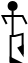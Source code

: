 <?xml version="1.0" encoding="UTF-8"?>
<dia:diagram xmlns:dia="http://www.lysator.liu.se/~alla/dia/">
  <dia:layer name="Segundo Plano" visible="true" active="true">
    <dia:object type="Standard - PolyLine" version="0" id="O0">
      <dia:attribute name="obj_pos">
        <dia:point val="-0.1,0"/>
      </dia:attribute>
      <dia:attribute name="obj_bb">
        <dia:rectangle val="-0.15,-1.464;0.55,0.05"/>
      </dia:attribute>
      <dia:attribute name="poly_points">
        <dia:point val="-0.1,0"/>
        <dia:point val="-0.1,-1.3"/>
        <dia:point val="0.1,-1.3"/>
        <dia:point val="0.5,-1.4"/>
        <dia:point val="0.5,-0.4"/>
      </dia:attribute>
      <dia:connections>
        <dia:connection handle="0" to="O1" connection="0"/>
      </dia:connections>
    </dia:object>
    <dia:object type="Standard - Polygon" version="0" id="O1">
      <dia:attribute name="obj_pos">
        <dia:point val="-0.1,0"/>
      </dia:attribute>
      <dia:attribute name="obj_bb">
        <dia:rectangle val="-0.15,-0.281;0.512,0.05"/>
      </dia:attribute>
      <dia:attribute name="poly_points">
        <dia:point val="-0.1,0"/>
        <dia:point val="0.3,0"/>
        <dia:point val="-0.1,-0.2"/>
      </dia:attribute>
      <dia:attribute name="line_width">
        <dia:real val="0.1"/>
      </dia:attribute>
      <dia:attribute name="inner_color">
        <dia:color val="#000000"/>
      </dia:attribute>
      <dia:attribute name="show_background">
        <dia:boolean val="true"/>
      </dia:attribute>
    </dia:object>
    <dia:object type="Standard - Polygon" version="0" id="O2">
      <dia:attribute name="obj_pos">
        <dia:point val="0.3,-0.7"/>
      </dia:attribute>
      <dia:attribute name="obj_bb">
        <dia:rectangle val="0.227,-0.881;0.55,-0.235"/>
      </dia:attribute>
      <dia:attribute name="poly_points">
        <dia:point val="0.3,-0.7"/>
        <dia:point val="0.5,-0.4"/>
        <dia:point val="0.5,-0.8"/>
      </dia:attribute>
      <dia:attribute name="line_width">
        <dia:real val="0.1"/>
      </dia:attribute>
      <dia:attribute name="inner_color">
        <dia:color val="#000000"/>
      </dia:attribute>
      <dia:attribute name="show_background">
        <dia:boolean val="true"/>
      </dia:attribute>
    </dia:object>
    <dia:object type="Standard - Line" version="0" id="O3">
      <dia:attribute name="obj_pos">
        <dia:point val="-9.936e-09,-2.55"/>
      </dia:attribute>
      <dia:attribute name="obj_bb">
        <dia:rectangle val="-0.05,-2.6;0.05,-1.25"/>
      </dia:attribute>
      <dia:attribute name="conn_endpoints">
        <dia:point val="-9.936e-09,-2.55"/>
        <dia:point val="0,-1.3"/>
      </dia:attribute>
      <dia:attribute name="numcp">
        <dia:int val="1"/>
      </dia:attribute>
      <dia:connections>
        <dia:connection handle="0" to="O4" connection="8"/>
      </dia:connections>
    </dia:object>
    <dia:object type="Standard - Ellipse" version="0" id="O4">
      <dia:attribute name="obj_pos">
        <dia:point val="-0.2,-3"/>
      </dia:attribute>
      <dia:attribute name="obj_bb">
        <dia:rectangle val="-0.25,-3.05;0.25,-2.55"/>
      </dia:attribute>
      <dia:attribute name="elem_corner">
        <dia:point val="-0.2,-3"/>
      </dia:attribute>
      <dia:attribute name="elem_width">
        <dia:real val="0.4"/>
      </dia:attribute>
      <dia:attribute name="elem_height">
        <dia:real val="0.4"/>
      </dia:attribute>
      <dia:attribute name="border_width">
        <dia:real val="0.1"/>
      </dia:attribute>
      <dia:attribute name="inner_color">
        <dia:color val="#000000"/>
      </dia:attribute>
      <dia:attribute name="aspect">
        <dia:enum val="2"/>
      </dia:attribute>
    </dia:object>
    <dia:object type="Standard - PolyLine" version="0" id="O5">
      <dia:attribute name="obj_pos">
        <dia:point val="-0.3,-1.9"/>
      </dia:attribute>
      <dia:attribute name="obj_bb">
        <dia:rectangle val="-0.581,-2.35;0.767,-1.833"/>
      </dia:attribute>
      <dia:attribute name="poly_points">
        <dia:point val="-0.3,-1.9"/>
        <dia:point val="-0.5,-2.3"/>
        <dia:point val="0.5,-2.3"/>
        <dia:point val="0.7,-1.9"/>
      </dia:attribute>
    </dia:object>
  </dia:layer>
</dia:diagram>
